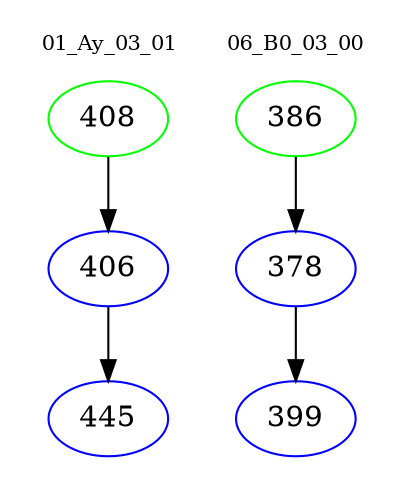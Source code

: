 digraph{
subgraph cluster_0 {
color = white
label = "01_Ay_03_01";
fontsize=10;
T0_408 [label="408", color="green"]
T0_408 -> T0_406 [color="black"]
T0_406 [label="406", color="blue"]
T0_406 -> T0_445 [color="black"]
T0_445 [label="445", color="blue"]
}
subgraph cluster_1 {
color = white
label = "06_B0_03_00";
fontsize=10;
T1_386 [label="386", color="green"]
T1_386 -> T1_378 [color="black"]
T1_378 [label="378", color="blue"]
T1_378 -> T1_399 [color="black"]
T1_399 [label="399", color="blue"]
}
}
